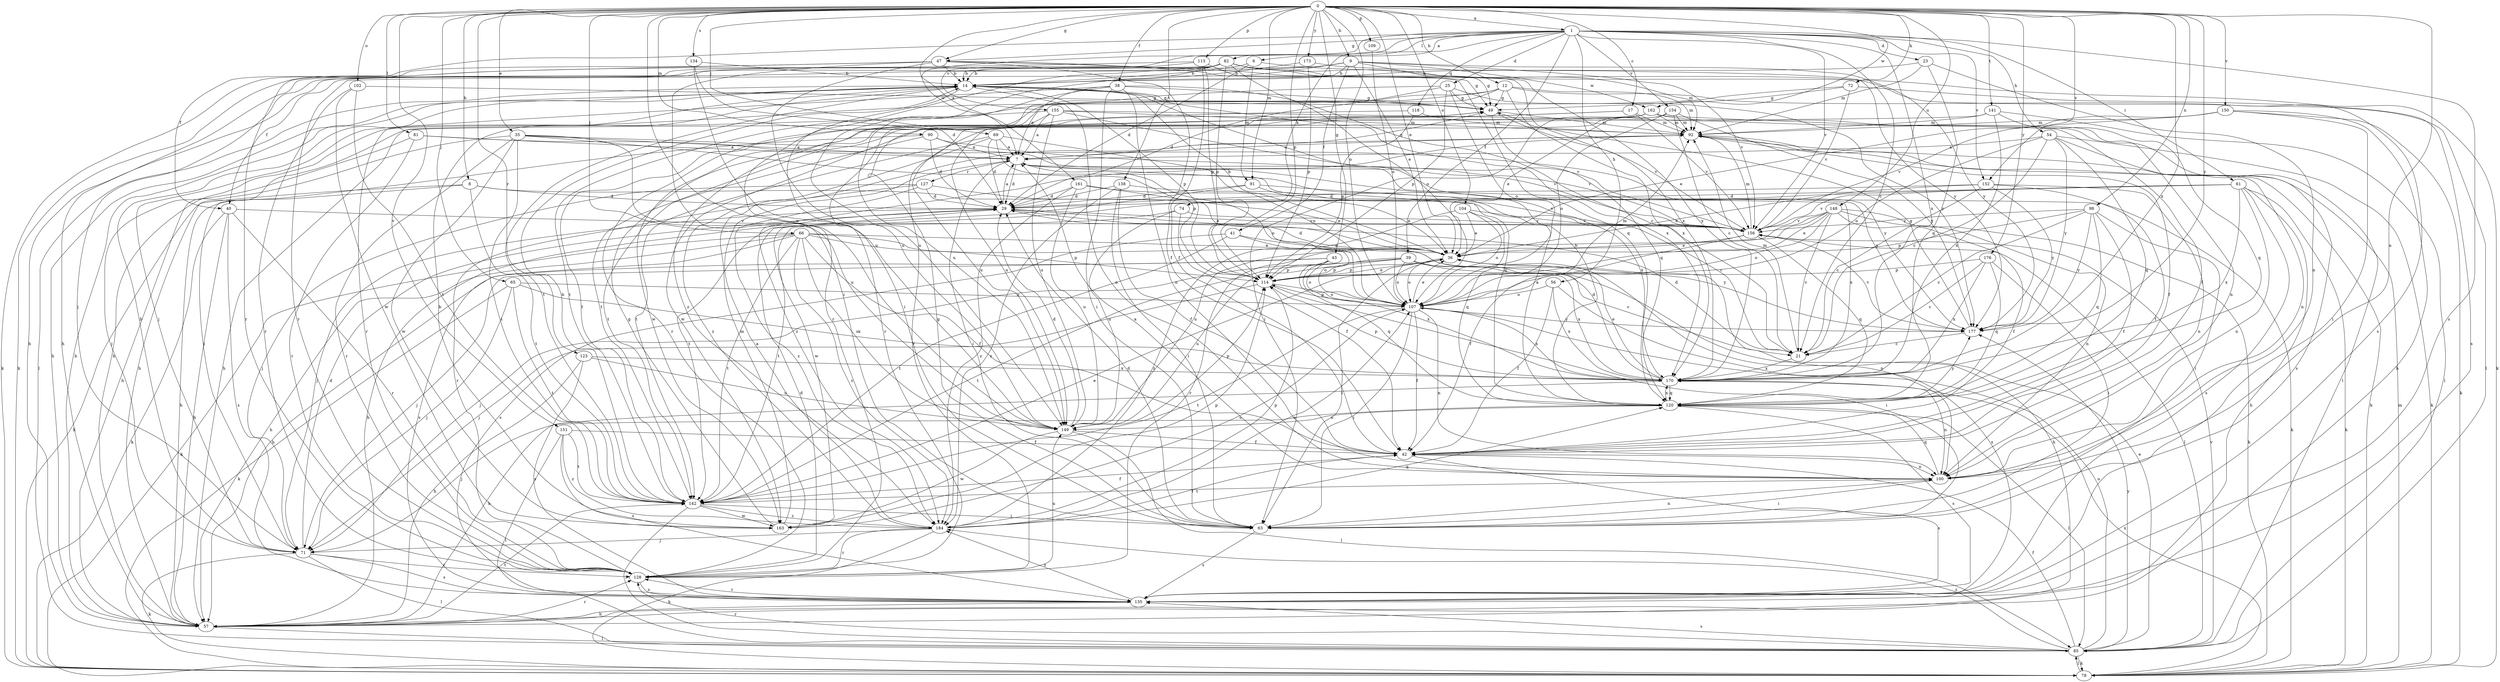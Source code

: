 strict digraph  {
0;
1;
6;
7;
8;
9;
12;
14;
17;
21;
23;
25;
29;
35;
36;
38;
39;
40;
41;
42;
43;
47;
49;
54;
56;
57;
61;
63;
65;
66;
69;
71;
72;
74;
78;
81;
82;
85;
90;
91;
92;
98;
100;
102;
104;
107;
109;
113;
114;
118;
120;
123;
127;
128;
134;
135;
138;
141;
142;
148;
149;
150;
151;
152;
154;
155;
156;
161;
162;
163;
170;
173;
176;
177;
184;
0 -> 1  [label=a];
0 -> 8  [label=b];
0 -> 9  [label=b];
0 -> 12  [label=b];
0 -> 17  [label=c];
0 -> 35  [label=e];
0 -> 36  [label=e];
0 -> 38  [label=f];
0 -> 43  [label=g];
0 -> 47  [label=g];
0 -> 65  [label=j];
0 -> 66  [label=j];
0 -> 69  [label=j];
0 -> 72  [label=k];
0 -> 81  [label=l];
0 -> 90  [label=m];
0 -> 91  [label=m];
0 -> 98  [label=n];
0 -> 100  [label=n];
0 -> 102  [label=o];
0 -> 104  [label=o];
0 -> 107  [label=o];
0 -> 109  [label=p];
0 -> 113  [label=p];
0 -> 114  [label=p];
0 -> 123  [label=r];
0 -> 134  [label=s];
0 -> 138  [label=t];
0 -> 141  [label=t];
0 -> 148  [label=u];
0 -> 149  [label=u];
0 -> 150  [label=v];
0 -> 151  [label=v];
0 -> 152  [label=v];
0 -> 161  [label=w];
0 -> 162  [label=w];
0 -> 170  [label=x];
0 -> 173  [label=y];
0 -> 176  [label=y];
0 -> 177  [label=y];
1 -> 6  [label=a];
1 -> 7  [label=a];
1 -> 21  [label=c];
1 -> 23  [label=d];
1 -> 25  [label=d];
1 -> 39  [label=f];
1 -> 40  [label=f];
1 -> 47  [label=g];
1 -> 54  [label=h];
1 -> 56  [label=h];
1 -> 61  [label=i];
1 -> 74  [label=k];
1 -> 82  [label=l];
1 -> 118  [label=q];
1 -> 135  [label=s];
1 -> 152  [label=v];
1 -> 154  [label=v];
1 -> 155  [label=v];
1 -> 156  [label=v];
1 -> 170  [label=x];
6 -> 14  [label=b];
6 -> 29  [label=d];
6 -> 91  [label=m];
6 -> 92  [label=m];
7 -> 29  [label=d];
7 -> 49  [label=g];
7 -> 63  [label=i];
7 -> 107  [label=o];
7 -> 127  [label=r];
7 -> 170  [label=x];
7 -> 177  [label=y];
8 -> 29  [label=d];
8 -> 36  [label=e];
8 -> 57  [label=h];
8 -> 78  [label=k];
8 -> 142  [label=t];
9 -> 14  [label=b];
9 -> 36  [label=e];
9 -> 40  [label=f];
9 -> 41  [label=f];
9 -> 49  [label=g];
9 -> 57  [label=h];
9 -> 128  [label=r];
9 -> 156  [label=v];
9 -> 162  [label=w];
9 -> 177  [label=y];
12 -> 49  [label=g];
12 -> 57  [label=h];
12 -> 85  [label=l];
12 -> 92  [label=m];
12 -> 128  [label=r];
12 -> 170  [label=x];
12 -> 184  [label=z];
14 -> 49  [label=g];
14 -> 57  [label=h];
14 -> 63  [label=i];
14 -> 85  [label=l];
14 -> 100  [label=n];
14 -> 114  [label=p];
14 -> 128  [label=r];
14 -> 142  [label=t];
14 -> 170  [label=x];
17 -> 92  [label=m];
17 -> 142  [label=t];
17 -> 149  [label=u];
17 -> 156  [label=v];
21 -> 29  [label=d];
21 -> 92  [label=m];
21 -> 170  [label=x];
23 -> 14  [label=b];
23 -> 92  [label=m];
23 -> 100  [label=n];
23 -> 120  [label=q];
25 -> 29  [label=d];
25 -> 49  [label=g];
25 -> 107  [label=o];
25 -> 114  [label=p];
25 -> 128  [label=r];
25 -> 177  [label=y];
29 -> 7  [label=a];
29 -> 57  [label=h];
29 -> 71  [label=j];
29 -> 156  [label=v];
35 -> 7  [label=a];
35 -> 57  [label=h];
35 -> 120  [label=q];
35 -> 128  [label=r];
35 -> 142  [label=t];
35 -> 149  [label=u];
35 -> 156  [label=v];
35 -> 163  [label=w];
36 -> 14  [label=b];
36 -> 29  [label=d];
36 -> 63  [label=i];
36 -> 100  [label=n];
36 -> 107  [label=o];
36 -> 114  [label=p];
38 -> 7  [label=a];
38 -> 21  [label=c];
38 -> 49  [label=g];
38 -> 63  [label=i];
38 -> 71  [label=j];
38 -> 100  [label=n];
38 -> 149  [label=u];
39 -> 21  [label=c];
39 -> 57  [label=h];
39 -> 71  [label=j];
39 -> 107  [label=o];
39 -> 114  [label=p];
39 -> 142  [label=t];
39 -> 149  [label=u];
39 -> 170  [label=x];
40 -> 57  [label=h];
40 -> 78  [label=k];
40 -> 128  [label=r];
40 -> 135  [label=s];
40 -> 156  [label=v];
41 -> 36  [label=e];
41 -> 107  [label=o];
41 -> 135  [label=s];
41 -> 142  [label=t];
42 -> 100  [label=n];
42 -> 135  [label=s];
43 -> 57  [label=h];
43 -> 71  [label=j];
43 -> 107  [label=o];
43 -> 114  [label=p];
43 -> 120  [label=q];
43 -> 170  [label=x];
47 -> 14  [label=b];
47 -> 42  [label=f];
47 -> 63  [label=i];
47 -> 78  [label=k];
47 -> 120  [label=q];
47 -> 128  [label=r];
47 -> 149  [label=u];
47 -> 170  [label=x];
49 -> 92  [label=m];
49 -> 120  [label=q];
49 -> 156  [label=v];
54 -> 7  [label=a];
54 -> 21  [label=c];
54 -> 78  [label=k];
54 -> 107  [label=o];
54 -> 120  [label=q];
54 -> 135  [label=s];
54 -> 177  [label=y];
56 -> 42  [label=f];
56 -> 107  [label=o];
56 -> 135  [label=s];
56 -> 170  [label=x];
57 -> 14  [label=b];
57 -> 85  [label=l];
57 -> 128  [label=r];
57 -> 142  [label=t];
61 -> 29  [label=d];
61 -> 57  [label=h];
61 -> 78  [label=k];
61 -> 100  [label=n];
61 -> 135  [label=s];
61 -> 156  [label=v];
61 -> 163  [label=w];
61 -> 170  [label=x];
63 -> 29  [label=d];
63 -> 49  [label=g];
63 -> 100  [label=n];
63 -> 135  [label=s];
65 -> 71  [label=j];
65 -> 78  [label=k];
65 -> 107  [label=o];
65 -> 142  [label=t];
65 -> 170  [label=x];
66 -> 36  [label=e];
66 -> 42  [label=f];
66 -> 57  [label=h];
66 -> 78  [label=k];
66 -> 114  [label=p];
66 -> 135  [label=s];
66 -> 142  [label=t];
66 -> 149  [label=u];
66 -> 177  [label=y];
66 -> 184  [label=z];
69 -> 7  [label=a];
69 -> 29  [label=d];
69 -> 107  [label=o];
69 -> 114  [label=p];
69 -> 142  [label=t];
69 -> 184  [label=z];
71 -> 14  [label=b];
71 -> 29  [label=d];
71 -> 78  [label=k];
71 -> 85  [label=l];
71 -> 128  [label=r];
71 -> 135  [label=s];
72 -> 49  [label=g];
72 -> 135  [label=s];
72 -> 142  [label=t];
72 -> 156  [label=v];
74 -> 42  [label=f];
74 -> 142  [label=t];
74 -> 149  [label=u];
74 -> 156  [label=v];
78 -> 85  [label=l];
78 -> 92  [label=m];
78 -> 170  [label=x];
81 -> 7  [label=a];
81 -> 71  [label=j];
81 -> 128  [label=r];
81 -> 177  [label=y];
82 -> 14  [label=b];
82 -> 57  [label=h];
82 -> 71  [label=j];
82 -> 78  [label=k];
82 -> 107  [label=o];
82 -> 114  [label=p];
82 -> 128  [label=r];
82 -> 135  [label=s];
82 -> 149  [label=u];
82 -> 170  [label=x];
85 -> 36  [label=e];
85 -> 42  [label=f];
85 -> 78  [label=k];
85 -> 107  [label=o];
85 -> 128  [label=r];
85 -> 135  [label=s];
85 -> 156  [label=v];
85 -> 177  [label=y];
85 -> 184  [label=z];
90 -> 7  [label=a];
90 -> 29  [label=d];
90 -> 71  [label=j];
90 -> 142  [label=t];
90 -> 156  [label=v];
91 -> 29  [label=d];
91 -> 36  [label=e];
91 -> 142  [label=t];
91 -> 170  [label=x];
92 -> 7  [label=a];
92 -> 42  [label=f];
92 -> 78  [label=k];
92 -> 100  [label=n];
92 -> 184  [label=z];
98 -> 21  [label=c];
98 -> 42  [label=f];
98 -> 63  [label=i];
98 -> 114  [label=p];
98 -> 120  [label=q];
98 -> 156  [label=v];
98 -> 177  [label=y];
100 -> 7  [label=a];
100 -> 63  [label=i];
100 -> 120  [label=q];
100 -> 142  [label=t];
102 -> 49  [label=g];
102 -> 128  [label=r];
102 -> 142  [label=t];
102 -> 163  [label=w];
104 -> 36  [label=e];
104 -> 107  [label=o];
104 -> 120  [label=q];
104 -> 156  [label=v];
104 -> 184  [label=z];
107 -> 36  [label=e];
107 -> 42  [label=f];
107 -> 63  [label=i];
107 -> 92  [label=m];
107 -> 100  [label=n];
107 -> 114  [label=p];
107 -> 142  [label=t];
107 -> 170  [label=x];
107 -> 177  [label=y];
109 -> 107  [label=o];
113 -> 14  [label=b];
113 -> 42  [label=f];
113 -> 49  [label=g];
113 -> 78  [label=k];
113 -> 114  [label=p];
114 -> 36  [label=e];
114 -> 63  [label=i];
114 -> 71  [label=j];
114 -> 107  [label=o];
118 -> 92  [label=m];
118 -> 114  [label=p];
118 -> 163  [label=w];
120 -> 7  [label=a];
120 -> 14  [label=b];
120 -> 71  [label=j];
120 -> 85  [label=l];
120 -> 135  [label=s];
120 -> 149  [label=u];
120 -> 170  [label=x];
120 -> 177  [label=y];
123 -> 57  [label=h];
123 -> 135  [label=s];
123 -> 149  [label=u];
123 -> 170  [label=x];
127 -> 21  [label=c];
127 -> 29  [label=d];
127 -> 71  [label=j];
127 -> 128  [label=r];
127 -> 184  [label=z];
128 -> 29  [label=d];
128 -> 135  [label=s];
128 -> 149  [label=u];
134 -> 14  [label=b];
134 -> 29  [label=d];
134 -> 149  [label=u];
135 -> 57  [label=h];
135 -> 128  [label=r];
135 -> 184  [label=z];
138 -> 29  [label=d];
138 -> 42  [label=f];
138 -> 63  [label=i];
138 -> 156  [label=v];
138 -> 184  [label=z];
141 -> 85  [label=l];
141 -> 92  [label=m];
141 -> 120  [label=q];
141 -> 163  [label=w];
141 -> 170  [label=x];
142 -> 14  [label=b];
142 -> 36  [label=e];
142 -> 42  [label=f];
142 -> 63  [label=i];
142 -> 85  [label=l];
142 -> 163  [label=w];
142 -> 184  [label=z];
148 -> 21  [label=c];
148 -> 36  [label=e];
148 -> 42  [label=f];
148 -> 78  [label=k];
148 -> 100  [label=n];
148 -> 107  [label=o];
148 -> 128  [label=r];
148 -> 149  [label=u];
148 -> 156  [label=v];
149 -> 29  [label=d];
149 -> 42  [label=f];
149 -> 85  [label=l];
149 -> 114  [label=p];
149 -> 163  [label=w];
150 -> 36  [label=e];
150 -> 57  [label=h];
150 -> 63  [label=i];
150 -> 78  [label=k];
150 -> 92  [label=m];
150 -> 156  [label=v];
151 -> 42  [label=f];
151 -> 85  [label=l];
151 -> 135  [label=s];
151 -> 142  [label=t];
151 -> 184  [label=z];
152 -> 21  [label=c];
152 -> 29  [label=d];
152 -> 36  [label=e];
152 -> 42  [label=f];
152 -> 100  [label=n];
152 -> 177  [label=y];
154 -> 21  [label=c];
154 -> 36  [label=e];
154 -> 92  [label=m];
154 -> 107  [label=o];
154 -> 128  [label=r];
154 -> 177  [label=y];
155 -> 7  [label=a];
155 -> 42  [label=f];
155 -> 57  [label=h];
155 -> 92  [label=m];
155 -> 142  [label=t];
155 -> 149  [label=u];
155 -> 156  [label=v];
156 -> 36  [label=e];
156 -> 42  [label=f];
156 -> 85  [label=l];
156 -> 92  [label=m];
156 -> 120  [label=q];
161 -> 29  [label=d];
161 -> 36  [label=e];
161 -> 78  [label=k];
161 -> 149  [label=u];
161 -> 184  [label=z];
162 -> 57  [label=h];
162 -> 63  [label=i];
162 -> 85  [label=l];
162 -> 92  [label=m];
162 -> 100  [label=n];
162 -> 149  [label=u];
163 -> 14  [label=b];
163 -> 49  [label=g];
163 -> 92  [label=m];
163 -> 107  [label=o];
163 -> 114  [label=p];
170 -> 29  [label=d];
170 -> 36  [label=e];
170 -> 57  [label=h];
170 -> 100  [label=n];
170 -> 114  [label=p];
170 -> 120  [label=q];
173 -> 14  [label=b];
173 -> 114  [label=p];
173 -> 177  [label=y];
176 -> 21  [label=c];
176 -> 63  [label=i];
176 -> 114  [label=p];
176 -> 120  [label=q];
176 -> 170  [label=x];
177 -> 21  [label=c];
177 -> 49  [label=g];
177 -> 156  [label=v];
184 -> 7  [label=a];
184 -> 42  [label=f];
184 -> 71  [label=j];
184 -> 78  [label=k];
184 -> 107  [label=o];
184 -> 114  [label=p];
184 -> 120  [label=q];
184 -> 128  [label=r];
}
